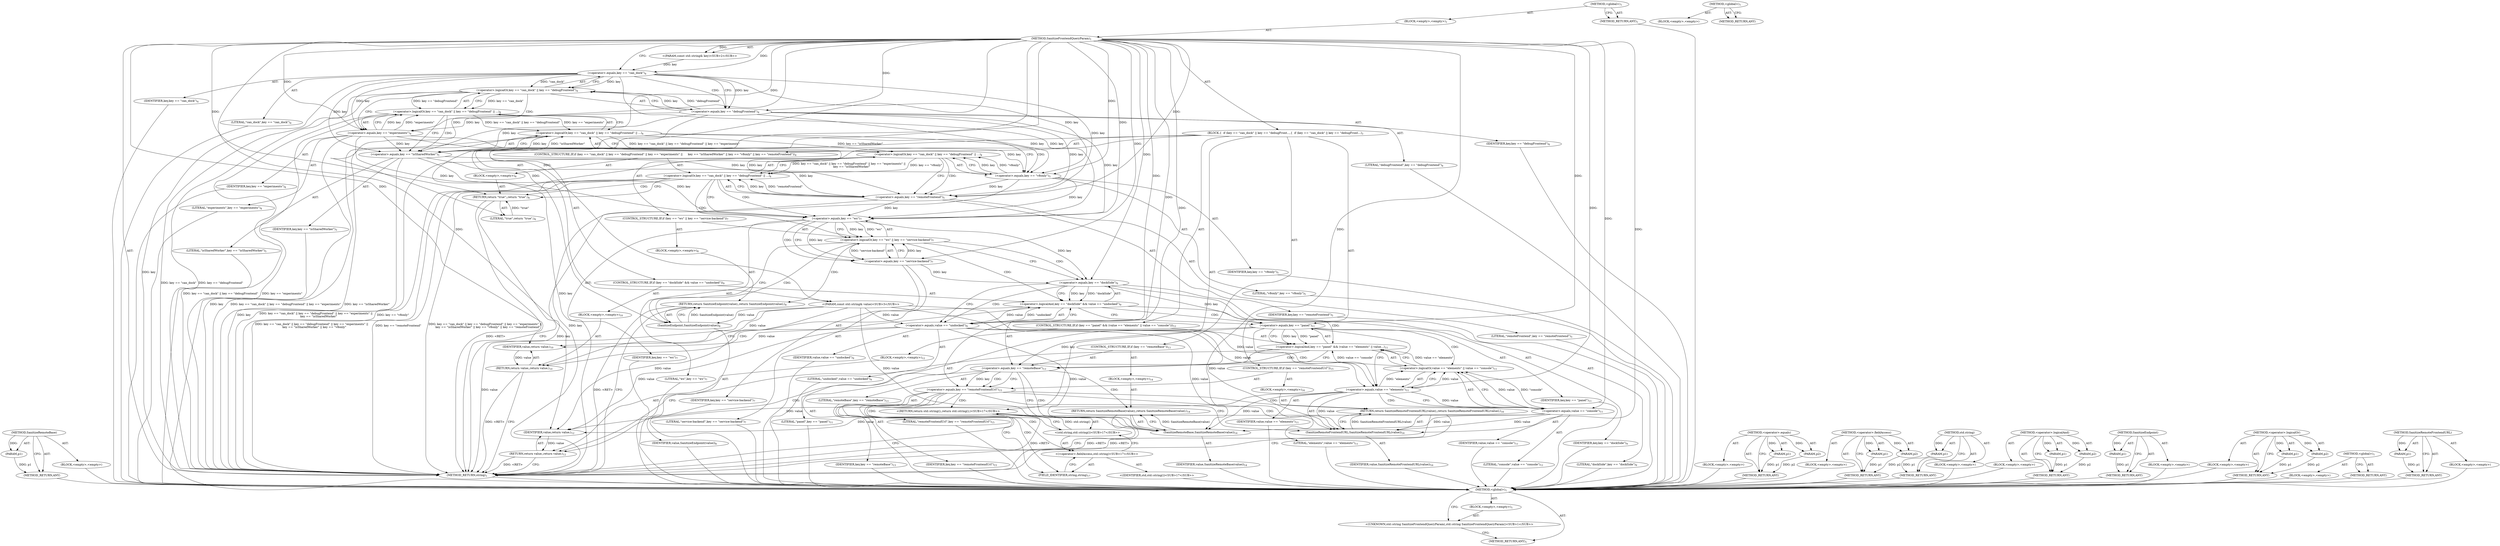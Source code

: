 digraph "&lt;global&gt;" {
vulnerable_160 [label=<(METHOD,SanitizeRemoteBase)>];
vulnerable_161 [label=<(PARAM,p1)>];
vulnerable_162 [label=<(BLOCK,&lt;empty&gt;,&lt;empty&gt;)>];
vulnerable_163 [label=<(METHOD_RETURN,ANY)>];
vulnerable_6 [label=<(METHOD,&lt;global&gt;)<SUB>1</SUB>>];
vulnerable_7 [label=<(BLOCK,&lt;empty&gt;,&lt;empty&gt;)<SUB>1</SUB>>];
vulnerable_8 [label=<(METHOD,SanitizeFrontendQueryParam)<SUB>1</SUB>>];
vulnerable_9 [label="<(PARAM,const std::string&amp; key)<SUB>2</SUB>>"];
vulnerable_10 [label="<(PARAM,const std::string&amp; value)<SUB>3</SUB>>"];
vulnerable_11 [label=<(BLOCK,{
  if (key == &quot;can_dock&quot; || key == &quot;debugFront...,{
  if (key == &quot;can_dock&quot; || key == &quot;debugFront...)<SUB>3</SUB>>];
vulnerable_12 [label=<(CONTROL_STRUCTURE,IF,if (key == &quot;can_dock&quot; || key == &quot;debugFrontend&quot; || key == &quot;experiments&quot; ||
      key == &quot;isSharedWorker&quot; || key == &quot;v8only&quot; || key == &quot;remoteFrontend&quot;))<SUB>4</SUB>>];
vulnerable_13 [label=<(&lt;operator&gt;.logicalOr,key == &quot;can_dock&quot; || key == &quot;debugFrontend&quot; || ...)<SUB>4</SUB>>];
vulnerable_14 [label=<(&lt;operator&gt;.logicalOr,key == &quot;can_dock&quot; || key == &quot;debugFrontend&quot; || ...)<SUB>4</SUB>>];
vulnerable_15 [label=<(&lt;operator&gt;.logicalOr,key == &quot;can_dock&quot; || key == &quot;debugFrontend&quot; || ...)<SUB>4</SUB>>];
vulnerable_16 [label=<(&lt;operator&gt;.logicalOr,key == &quot;can_dock&quot; || key == &quot;debugFrontend&quot; || ...)<SUB>4</SUB>>];
vulnerable_17 [label=<(&lt;operator&gt;.logicalOr,key == &quot;can_dock&quot; || key == &quot;debugFrontend&quot;)<SUB>4</SUB>>];
vulnerable_18 [label=<(&lt;operator&gt;.equals,key == &quot;can_dock&quot;)<SUB>4</SUB>>];
vulnerable_19 [label=<(IDENTIFIER,key,key == &quot;can_dock&quot;)<SUB>4</SUB>>];
vulnerable_20 [label=<(LITERAL,&quot;can_dock&quot;,key == &quot;can_dock&quot;)<SUB>4</SUB>>];
vulnerable_21 [label=<(&lt;operator&gt;.equals,key == &quot;debugFrontend&quot;)<SUB>4</SUB>>];
vulnerable_22 [label=<(IDENTIFIER,key,key == &quot;debugFrontend&quot;)<SUB>4</SUB>>];
vulnerable_23 [label=<(LITERAL,&quot;debugFrontend&quot;,key == &quot;debugFrontend&quot;)<SUB>4</SUB>>];
vulnerable_24 [label=<(&lt;operator&gt;.equals,key == &quot;experiments&quot;)<SUB>4</SUB>>];
vulnerable_25 [label=<(IDENTIFIER,key,key == &quot;experiments&quot;)<SUB>4</SUB>>];
vulnerable_26 [label=<(LITERAL,&quot;experiments&quot;,key == &quot;experiments&quot;)<SUB>4</SUB>>];
vulnerable_27 [label=<(&lt;operator&gt;.equals,key == &quot;isSharedWorker&quot;)<SUB>5</SUB>>];
vulnerable_28 [label=<(IDENTIFIER,key,key == &quot;isSharedWorker&quot;)<SUB>5</SUB>>];
vulnerable_29 [label=<(LITERAL,&quot;isSharedWorker&quot;,key == &quot;isSharedWorker&quot;)<SUB>5</SUB>>];
vulnerable_30 [label=<(&lt;operator&gt;.equals,key == &quot;v8only&quot;)<SUB>5</SUB>>];
vulnerable_31 [label=<(IDENTIFIER,key,key == &quot;v8only&quot;)<SUB>5</SUB>>];
vulnerable_32 [label=<(LITERAL,&quot;v8only&quot;,key == &quot;v8only&quot;)<SUB>5</SUB>>];
vulnerable_33 [label=<(&lt;operator&gt;.equals,key == &quot;remoteFrontend&quot;)<SUB>5</SUB>>];
vulnerable_34 [label=<(IDENTIFIER,key,key == &quot;remoteFrontend&quot;)<SUB>5</SUB>>];
vulnerable_35 [label=<(LITERAL,&quot;remoteFrontend&quot;,key == &quot;remoteFrontend&quot;)<SUB>5</SUB>>];
vulnerable_36 [label=<(BLOCK,&lt;empty&gt;,&lt;empty&gt;)<SUB>6</SUB>>];
vulnerable_37 [label=<(RETURN,return &quot;true&quot;;,return &quot;true&quot;;)<SUB>6</SUB>>];
vulnerable_38 [label=<(LITERAL,&quot;true&quot;,return &quot;true&quot;;)<SUB>6</SUB>>];
vulnerable_39 [label=<(CONTROL_STRUCTURE,IF,if (key == &quot;ws&quot; || key == &quot;service-backend&quot;))<SUB>7</SUB>>];
vulnerable_40 [label=<(&lt;operator&gt;.logicalOr,key == &quot;ws&quot; || key == &quot;service-backend&quot;)<SUB>7</SUB>>];
vulnerable_41 [label=<(&lt;operator&gt;.equals,key == &quot;ws&quot;)<SUB>7</SUB>>];
vulnerable_42 [label=<(IDENTIFIER,key,key == &quot;ws&quot;)<SUB>7</SUB>>];
vulnerable_43 [label=<(LITERAL,&quot;ws&quot;,key == &quot;ws&quot;)<SUB>7</SUB>>];
vulnerable_44 [label=<(&lt;operator&gt;.equals,key == &quot;service-backend&quot;)<SUB>7</SUB>>];
vulnerable_45 [label=<(IDENTIFIER,key,key == &quot;service-backend&quot;)<SUB>7</SUB>>];
vulnerable_46 [label=<(LITERAL,&quot;service-backend&quot;,key == &quot;service-backend&quot;)<SUB>7</SUB>>];
vulnerable_47 [label=<(BLOCK,&lt;empty&gt;,&lt;empty&gt;)<SUB>8</SUB>>];
vulnerable_48 [label=<(RETURN,return SanitizeEndpoint(value);,return SanitizeEndpoint(value);)<SUB>8</SUB>>];
vulnerable_49 [label=<(SanitizeEndpoint,SanitizeEndpoint(value))<SUB>8</SUB>>];
vulnerable_50 [label=<(IDENTIFIER,value,SanitizeEndpoint(value))<SUB>8</SUB>>];
vulnerable_51 [label=<(CONTROL_STRUCTURE,IF,if (key == &quot;dockSide&quot; &amp;&amp; value == &quot;undocked&quot;))<SUB>9</SUB>>];
vulnerable_52 [label=<(&lt;operator&gt;.logicalAnd,key == &quot;dockSide&quot; &amp;&amp; value == &quot;undocked&quot;)<SUB>9</SUB>>];
vulnerable_53 [label=<(&lt;operator&gt;.equals,key == &quot;dockSide&quot;)<SUB>9</SUB>>];
vulnerable_54 [label=<(IDENTIFIER,key,key == &quot;dockSide&quot;)<SUB>9</SUB>>];
vulnerable_55 [label=<(LITERAL,&quot;dockSide&quot;,key == &quot;dockSide&quot;)<SUB>9</SUB>>];
vulnerable_56 [label=<(&lt;operator&gt;.equals,value == &quot;undocked&quot;)<SUB>9</SUB>>];
vulnerable_57 [label=<(IDENTIFIER,value,value == &quot;undocked&quot;)<SUB>9</SUB>>];
vulnerable_58 [label=<(LITERAL,&quot;undocked&quot;,value == &quot;undocked&quot;)<SUB>9</SUB>>];
vulnerable_59 [label=<(BLOCK,&lt;empty&gt;,&lt;empty&gt;)<SUB>10</SUB>>];
vulnerable_60 [label=<(RETURN,return value;,return value;)<SUB>10</SUB>>];
vulnerable_61 [label=<(IDENTIFIER,value,return value;)<SUB>10</SUB>>];
vulnerable_62 [label=<(CONTROL_STRUCTURE,IF,if (key == &quot;panel&quot; &amp;&amp; (value == &quot;elements&quot; || value == &quot;console&quot;)))<SUB>11</SUB>>];
vulnerable_63 [label=<(&lt;operator&gt;.logicalAnd,key == &quot;panel&quot; &amp;&amp; (value == &quot;elements&quot; || value...)<SUB>11</SUB>>];
vulnerable_64 [label=<(&lt;operator&gt;.equals,key == &quot;panel&quot;)<SUB>11</SUB>>];
vulnerable_65 [label=<(IDENTIFIER,key,key == &quot;panel&quot;)<SUB>11</SUB>>];
vulnerable_66 [label=<(LITERAL,&quot;panel&quot;,key == &quot;panel&quot;)<SUB>11</SUB>>];
vulnerable_67 [label=<(&lt;operator&gt;.logicalOr,value == &quot;elements&quot; || value == &quot;console&quot;)<SUB>11</SUB>>];
vulnerable_68 [label=<(&lt;operator&gt;.equals,value == &quot;elements&quot;)<SUB>11</SUB>>];
vulnerable_69 [label=<(IDENTIFIER,value,value == &quot;elements&quot;)<SUB>11</SUB>>];
vulnerable_70 [label=<(LITERAL,&quot;elements&quot;,value == &quot;elements&quot;)<SUB>11</SUB>>];
vulnerable_71 [label=<(&lt;operator&gt;.equals,value == &quot;console&quot;)<SUB>11</SUB>>];
vulnerable_72 [label=<(IDENTIFIER,value,value == &quot;console&quot;)<SUB>11</SUB>>];
vulnerable_73 [label=<(LITERAL,&quot;console&quot;,value == &quot;console&quot;)<SUB>11</SUB>>];
vulnerable_74 [label=<(BLOCK,&lt;empty&gt;,&lt;empty&gt;)<SUB>12</SUB>>];
vulnerable_75 [label=<(RETURN,return value;,return value;)<SUB>12</SUB>>];
vulnerable_76 [label=<(IDENTIFIER,value,return value;)<SUB>12</SUB>>];
vulnerable_77 [label=<(CONTROL_STRUCTURE,IF,if (key == &quot;remoteBase&quot;))<SUB>13</SUB>>];
vulnerable_78 [label=<(&lt;operator&gt;.equals,key == &quot;remoteBase&quot;)<SUB>13</SUB>>];
vulnerable_79 [label=<(IDENTIFIER,key,key == &quot;remoteBase&quot;)<SUB>13</SUB>>];
vulnerable_80 [label=<(LITERAL,&quot;remoteBase&quot;,key == &quot;remoteBase&quot;)<SUB>13</SUB>>];
vulnerable_81 [label=<(BLOCK,&lt;empty&gt;,&lt;empty&gt;)<SUB>14</SUB>>];
vulnerable_82 [label=<(RETURN,return SanitizeRemoteBase(value);,return SanitizeRemoteBase(value);)<SUB>14</SUB>>];
vulnerable_83 [label=<(SanitizeRemoteBase,SanitizeRemoteBase(value))<SUB>14</SUB>>];
vulnerable_84 [label=<(IDENTIFIER,value,SanitizeRemoteBase(value))<SUB>14</SUB>>];
vulnerable_85 [label=<(CONTROL_STRUCTURE,IF,if (key == &quot;remoteFrontendUrl&quot;))<SUB>15</SUB>>];
vulnerable_86 [label=<(&lt;operator&gt;.equals,key == &quot;remoteFrontendUrl&quot;)<SUB>15</SUB>>];
vulnerable_87 [label=<(IDENTIFIER,key,key == &quot;remoteFrontendUrl&quot;)<SUB>15</SUB>>];
vulnerable_88 [label=<(LITERAL,&quot;remoteFrontendUrl&quot;,key == &quot;remoteFrontendUrl&quot;)<SUB>15</SUB>>];
vulnerable_89 [label=<(BLOCK,&lt;empty&gt;,&lt;empty&gt;)<SUB>16</SUB>>];
vulnerable_90 [label=<(RETURN,return SanitizeRemoteFrontendURL(value);,return SanitizeRemoteFrontendURL(value);)<SUB>16</SUB>>];
vulnerable_91 [label=<(SanitizeRemoteFrontendURL,SanitizeRemoteFrontendURL(value))<SUB>16</SUB>>];
vulnerable_92 [label=<(IDENTIFIER,value,SanitizeRemoteFrontendURL(value))<SUB>16</SUB>>];
vulnerable_93 [label="<(RETURN,return std::string();,return std::string();)<SUB>17</SUB>>"];
vulnerable_94 [label="<(std.string,std::string())<SUB>17</SUB>>"];
vulnerable_95 [label="<(&lt;operator&gt;.fieldAccess,std::string)<SUB>17</SUB>>"];
vulnerable_96 [label="<(IDENTIFIER,std,std::string())<SUB>17</SUB>>"];
vulnerable_97 [label=<(FIELD_IDENTIFIER,string,string)<SUB>17</SUB>>];
vulnerable_98 [label=<(METHOD_RETURN,string)<SUB>1</SUB>>];
vulnerable_100 [label=<(METHOD_RETURN,ANY)<SUB>1</SUB>>];
vulnerable_146 [label=<(METHOD,&lt;operator&gt;.equals)>];
vulnerable_147 [label=<(PARAM,p1)>];
vulnerable_148 [label=<(PARAM,p2)>];
vulnerable_149 [label=<(BLOCK,&lt;empty&gt;,&lt;empty&gt;)>];
vulnerable_150 [label=<(METHOD_RETURN,ANY)>];
vulnerable_172 [label=<(METHOD,&lt;operator&gt;.fieldAccess)>];
vulnerable_173 [label=<(PARAM,p1)>];
vulnerable_174 [label=<(PARAM,p2)>];
vulnerable_175 [label=<(BLOCK,&lt;empty&gt;,&lt;empty&gt;)>];
vulnerable_176 [label=<(METHOD_RETURN,ANY)>];
vulnerable_168 [label=<(METHOD,std.string)>];
vulnerable_169 [label=<(PARAM,p1)>];
vulnerable_170 [label=<(BLOCK,&lt;empty&gt;,&lt;empty&gt;)>];
vulnerable_171 [label=<(METHOD_RETURN,ANY)>];
vulnerable_155 [label=<(METHOD,&lt;operator&gt;.logicalAnd)>];
vulnerable_156 [label=<(PARAM,p1)>];
vulnerable_157 [label=<(PARAM,p2)>];
vulnerable_158 [label=<(BLOCK,&lt;empty&gt;,&lt;empty&gt;)>];
vulnerable_159 [label=<(METHOD_RETURN,ANY)>];
vulnerable_151 [label=<(METHOD,SanitizeEndpoint)>];
vulnerable_152 [label=<(PARAM,p1)>];
vulnerable_153 [label=<(BLOCK,&lt;empty&gt;,&lt;empty&gt;)>];
vulnerable_154 [label=<(METHOD_RETURN,ANY)>];
vulnerable_141 [label=<(METHOD,&lt;operator&gt;.logicalOr)>];
vulnerable_142 [label=<(PARAM,p1)>];
vulnerable_143 [label=<(PARAM,p2)>];
vulnerable_144 [label=<(BLOCK,&lt;empty&gt;,&lt;empty&gt;)>];
vulnerable_145 [label=<(METHOD_RETURN,ANY)>];
vulnerable_135 [label=<(METHOD,&lt;global&gt;)<SUB>1</SUB>>];
vulnerable_136 [label=<(BLOCK,&lt;empty&gt;,&lt;empty&gt;)>];
vulnerable_137 [label=<(METHOD_RETURN,ANY)>];
vulnerable_164 [label=<(METHOD,SanitizeRemoteFrontendURL)>];
vulnerable_165 [label=<(PARAM,p1)>];
vulnerable_166 [label=<(BLOCK,&lt;empty&gt;,&lt;empty&gt;)>];
vulnerable_167 [label=<(METHOD_RETURN,ANY)>];
fixed_6 [label=<(METHOD,&lt;global&gt;)<SUB>1</SUB>>];
fixed_7 [label=<(BLOCK,&lt;empty&gt;,&lt;empty&gt;)<SUB>1</SUB>>];
fixed_8 [label="<(UNKNOWN,std::string SanitizeFrontendQueryParam(,std::string SanitizeFrontendQueryParam()<SUB>1</SUB>>"];
fixed_9 [label=<(METHOD_RETURN,ANY)<SUB>1</SUB>>];
fixed_14 [label=<(METHOD,&lt;global&gt;)<SUB>1</SUB>>];
fixed_15 [label=<(BLOCK,&lt;empty&gt;,&lt;empty&gt;)>];
fixed_16 [label=<(METHOD_RETURN,ANY)>];
vulnerable_160 -> vulnerable_161  [key=0, label="AST: "];
vulnerable_160 -> vulnerable_161  [key=1, label="DDG: "];
vulnerable_160 -> vulnerable_162  [key=0, label="AST: "];
vulnerable_160 -> vulnerable_163  [key=0, label="AST: "];
vulnerable_160 -> vulnerable_163  [key=1, label="CFG: "];
vulnerable_161 -> vulnerable_163  [key=0, label="DDG: p1"];
vulnerable_162 -> fixed_6  [key=0];
vulnerable_163 -> fixed_6  [key=0];
vulnerable_6 -> vulnerable_7  [key=0, label="AST: "];
vulnerable_6 -> vulnerable_100  [key=0, label="AST: "];
vulnerable_6 -> vulnerable_100  [key=1, label="CFG: "];
vulnerable_7 -> vulnerable_8  [key=0, label="AST: "];
vulnerable_8 -> vulnerable_9  [key=0, label="AST: "];
vulnerable_8 -> vulnerable_9  [key=1, label="DDG: "];
vulnerable_8 -> vulnerable_10  [key=0, label="AST: "];
vulnerable_8 -> vulnerable_10  [key=1, label="DDG: "];
vulnerable_8 -> vulnerable_11  [key=0, label="AST: "];
vulnerable_8 -> vulnerable_98  [key=0, label="AST: "];
vulnerable_8 -> vulnerable_18  [key=0, label="CFG: "];
vulnerable_8 -> vulnerable_18  [key=1, label="DDG: "];
vulnerable_8 -> vulnerable_37  [key=0, label="DDG: "];
vulnerable_8 -> vulnerable_78  [key=0, label="DDG: "];
vulnerable_8 -> vulnerable_86  [key=0, label="DDG: "];
vulnerable_8 -> vulnerable_33  [key=0, label="DDG: "];
vulnerable_8 -> vulnerable_38  [key=0, label="DDG: "];
vulnerable_8 -> vulnerable_41  [key=0, label="DDG: "];
vulnerable_8 -> vulnerable_44  [key=0, label="DDG: "];
vulnerable_8 -> vulnerable_53  [key=0, label="DDG: "];
vulnerable_8 -> vulnerable_56  [key=0, label="DDG: "];
vulnerable_8 -> vulnerable_61  [key=0, label="DDG: "];
vulnerable_8 -> vulnerable_64  [key=0, label="DDG: "];
vulnerable_8 -> vulnerable_76  [key=0, label="DDG: "];
vulnerable_8 -> vulnerable_30  [key=0, label="DDG: "];
vulnerable_8 -> vulnerable_49  [key=0, label="DDG: "];
vulnerable_8 -> vulnerable_68  [key=0, label="DDG: "];
vulnerable_8 -> vulnerable_71  [key=0, label="DDG: "];
vulnerable_8 -> vulnerable_83  [key=0, label="DDG: "];
vulnerable_8 -> vulnerable_91  [key=0, label="DDG: "];
vulnerable_8 -> vulnerable_27  [key=0, label="DDG: "];
vulnerable_8 -> vulnerable_24  [key=0, label="DDG: "];
vulnerable_8 -> vulnerable_21  [key=0, label="DDG: "];
vulnerable_9 -> vulnerable_18  [key=0, label="DDG: key"];
vulnerable_10 -> vulnerable_98  [key=0, label="DDG: value"];
vulnerable_10 -> vulnerable_56  [key=0, label="DDG: value"];
vulnerable_10 -> vulnerable_61  [key=0, label="DDG: value"];
vulnerable_10 -> vulnerable_76  [key=0, label="DDG: value"];
vulnerable_10 -> vulnerable_49  [key=0, label="DDG: value"];
vulnerable_10 -> vulnerable_68  [key=0, label="DDG: value"];
vulnerable_10 -> vulnerable_83  [key=0, label="DDG: value"];
vulnerable_10 -> vulnerable_91  [key=0, label="DDG: value"];
vulnerable_11 -> vulnerable_12  [key=0, label="AST: "];
vulnerable_11 -> vulnerable_39  [key=0, label="AST: "];
vulnerable_11 -> vulnerable_51  [key=0, label="AST: "];
vulnerable_11 -> vulnerable_62  [key=0, label="AST: "];
vulnerable_11 -> vulnerable_77  [key=0, label="AST: "];
vulnerable_11 -> vulnerable_85  [key=0, label="AST: "];
vulnerable_11 -> vulnerable_93  [key=0, label="AST: "];
vulnerable_12 -> vulnerable_13  [key=0, label="AST: "];
vulnerable_12 -> vulnerable_36  [key=0, label="AST: "];
vulnerable_13 -> vulnerable_14  [key=0, label="AST: "];
vulnerable_13 -> vulnerable_33  [key=0, label="AST: "];
vulnerable_13 -> vulnerable_37  [key=0, label="CFG: "];
vulnerable_13 -> vulnerable_37  [key=1, label="CDG: "];
vulnerable_13 -> vulnerable_41  [key=0, label="CFG: "];
vulnerable_13 -> vulnerable_41  [key=1, label="CDG: "];
vulnerable_13 -> vulnerable_98  [key=0, label="DDG: key == &quot;can_dock&quot; || key == &quot;debugFrontend&quot; || key == &quot;experiments&quot; ||
      key == &quot;isSharedWorker&quot; || key == &quot;v8only&quot;"];
vulnerable_13 -> vulnerable_98  [key=1, label="DDG: key == &quot;remoteFrontend&quot;"];
vulnerable_13 -> vulnerable_98  [key=2, label="DDG: key == &quot;can_dock&quot; || key == &quot;debugFrontend&quot; || key == &quot;experiments&quot; ||
      key == &quot;isSharedWorker&quot; || key == &quot;v8only&quot; || key == &quot;remoteFrontend&quot;"];
vulnerable_13 -> vulnerable_40  [key=0, label="CDG: "];
vulnerable_14 -> vulnerable_15  [key=0, label="AST: "];
vulnerable_14 -> vulnerable_30  [key=0, label="AST: "];
vulnerable_14 -> vulnerable_13  [key=0, label="CFG: "];
vulnerable_14 -> vulnerable_13  [key=1, label="DDG: key == &quot;can_dock&quot; || key == &quot;debugFrontend&quot; || key == &quot;experiments&quot; ||
      key == &quot;isSharedWorker&quot;"];
vulnerable_14 -> vulnerable_13  [key=2, label="DDG: key == &quot;v8only&quot;"];
vulnerable_14 -> vulnerable_33  [key=0, label="CFG: "];
vulnerable_14 -> vulnerable_33  [key=1, label="CDG: "];
vulnerable_14 -> vulnerable_98  [key=0, label="DDG: key == &quot;can_dock&quot; || key == &quot;debugFrontend&quot; || key == &quot;experiments&quot; ||
      key == &quot;isSharedWorker&quot;"];
vulnerable_14 -> vulnerable_98  [key=1, label="DDG: key == &quot;v8only&quot;"];
vulnerable_15 -> vulnerable_16  [key=0, label="AST: "];
vulnerable_15 -> vulnerable_27  [key=0, label="AST: "];
vulnerable_15 -> vulnerable_14  [key=0, label="CFG: "];
vulnerable_15 -> vulnerable_14  [key=1, label="DDG: key == &quot;can_dock&quot; || key == &quot;debugFrontend&quot; || key == &quot;experiments&quot;"];
vulnerable_15 -> vulnerable_14  [key=2, label="DDG: key == &quot;isSharedWorker&quot;"];
vulnerable_15 -> vulnerable_30  [key=0, label="CFG: "];
vulnerable_15 -> vulnerable_30  [key=1, label="CDG: "];
vulnerable_15 -> vulnerable_98  [key=0, label="DDG: key == &quot;can_dock&quot; || key == &quot;debugFrontend&quot; || key == &quot;experiments&quot;"];
vulnerable_15 -> vulnerable_98  [key=1, label="DDG: key == &quot;isSharedWorker&quot;"];
vulnerable_16 -> vulnerable_17  [key=0, label="AST: "];
vulnerable_16 -> vulnerable_24  [key=0, label="AST: "];
vulnerable_16 -> vulnerable_15  [key=0, label="CFG: "];
vulnerable_16 -> vulnerable_15  [key=1, label="DDG: key == &quot;can_dock&quot; || key == &quot;debugFrontend&quot;"];
vulnerable_16 -> vulnerable_15  [key=2, label="DDG: key == &quot;experiments&quot;"];
vulnerable_16 -> vulnerable_27  [key=0, label="CFG: "];
vulnerable_16 -> vulnerable_27  [key=1, label="CDG: "];
vulnerable_16 -> vulnerable_98  [key=0, label="DDG: key == &quot;can_dock&quot; || key == &quot;debugFrontend&quot;"];
vulnerable_16 -> vulnerable_98  [key=1, label="DDG: key == &quot;experiments&quot;"];
vulnerable_17 -> vulnerable_18  [key=0, label="AST: "];
vulnerable_17 -> vulnerable_21  [key=0, label="AST: "];
vulnerable_17 -> vulnerable_16  [key=0, label="CFG: "];
vulnerable_17 -> vulnerable_16  [key=1, label="DDG: key == &quot;can_dock&quot;"];
vulnerable_17 -> vulnerable_16  [key=2, label="DDG: key == &quot;debugFrontend&quot;"];
vulnerable_17 -> vulnerable_24  [key=0, label="CFG: "];
vulnerable_17 -> vulnerable_24  [key=1, label="CDG: "];
vulnerable_17 -> vulnerable_98  [key=0, label="DDG: key == &quot;can_dock&quot;"];
vulnerable_17 -> vulnerable_98  [key=1, label="DDG: key == &quot;debugFrontend&quot;"];
vulnerable_18 -> vulnerable_19  [key=0, label="AST: "];
vulnerable_18 -> vulnerable_20  [key=0, label="AST: "];
vulnerable_18 -> vulnerable_17  [key=0, label="CFG: "];
vulnerable_18 -> vulnerable_17  [key=1, label="DDG: key"];
vulnerable_18 -> vulnerable_17  [key=2, label="DDG: &quot;can_dock&quot;"];
vulnerable_18 -> vulnerable_21  [key=0, label="CFG: "];
vulnerable_18 -> vulnerable_21  [key=1, label="DDG: key"];
vulnerable_18 -> vulnerable_21  [key=2, label="CDG: "];
vulnerable_18 -> vulnerable_98  [key=0, label="DDG: key"];
vulnerable_18 -> vulnerable_33  [key=0, label="DDG: key"];
vulnerable_18 -> vulnerable_41  [key=0, label="DDG: key"];
vulnerable_18 -> vulnerable_30  [key=0, label="DDG: key"];
vulnerable_18 -> vulnerable_27  [key=0, label="DDG: key"];
vulnerable_18 -> vulnerable_24  [key=0, label="DDG: key"];
vulnerable_19 -> fixed_6  [key=0];
vulnerable_20 -> fixed_6  [key=0];
vulnerable_21 -> vulnerable_22  [key=0, label="AST: "];
vulnerable_21 -> vulnerable_23  [key=0, label="AST: "];
vulnerable_21 -> vulnerable_17  [key=0, label="CFG: "];
vulnerable_21 -> vulnerable_17  [key=1, label="DDG: key"];
vulnerable_21 -> vulnerable_17  [key=2, label="DDG: &quot;debugFrontend&quot;"];
vulnerable_21 -> vulnerable_98  [key=0, label="DDG: key"];
vulnerable_21 -> vulnerable_33  [key=0, label="DDG: key"];
vulnerable_21 -> vulnerable_41  [key=0, label="DDG: key"];
vulnerable_21 -> vulnerable_30  [key=0, label="DDG: key"];
vulnerable_21 -> vulnerable_27  [key=0, label="DDG: key"];
vulnerable_21 -> vulnerable_24  [key=0, label="DDG: key"];
vulnerable_22 -> fixed_6  [key=0];
vulnerable_23 -> fixed_6  [key=0];
vulnerable_24 -> vulnerable_25  [key=0, label="AST: "];
vulnerable_24 -> vulnerable_26  [key=0, label="AST: "];
vulnerable_24 -> vulnerable_16  [key=0, label="CFG: "];
vulnerable_24 -> vulnerable_16  [key=1, label="DDG: key"];
vulnerable_24 -> vulnerable_16  [key=2, label="DDG: &quot;experiments&quot;"];
vulnerable_24 -> vulnerable_98  [key=0, label="DDG: key"];
vulnerable_24 -> vulnerable_33  [key=0, label="DDG: key"];
vulnerable_24 -> vulnerable_41  [key=0, label="DDG: key"];
vulnerable_24 -> vulnerable_30  [key=0, label="DDG: key"];
vulnerable_24 -> vulnerable_27  [key=0, label="DDG: key"];
vulnerable_25 -> fixed_6  [key=0];
vulnerable_26 -> fixed_6  [key=0];
vulnerable_27 -> vulnerable_28  [key=0, label="AST: "];
vulnerable_27 -> vulnerable_29  [key=0, label="AST: "];
vulnerable_27 -> vulnerable_15  [key=0, label="CFG: "];
vulnerable_27 -> vulnerable_15  [key=1, label="DDG: key"];
vulnerable_27 -> vulnerable_15  [key=2, label="DDG: &quot;isSharedWorker&quot;"];
vulnerable_27 -> vulnerable_98  [key=0, label="DDG: key"];
vulnerable_27 -> vulnerable_33  [key=0, label="DDG: key"];
vulnerable_27 -> vulnerable_41  [key=0, label="DDG: key"];
vulnerable_27 -> vulnerable_30  [key=0, label="DDG: key"];
vulnerable_28 -> fixed_6  [key=0];
vulnerable_29 -> fixed_6  [key=0];
vulnerable_30 -> vulnerable_31  [key=0, label="AST: "];
vulnerable_30 -> vulnerable_32  [key=0, label="AST: "];
vulnerable_30 -> vulnerable_14  [key=0, label="CFG: "];
vulnerable_30 -> vulnerable_14  [key=1, label="DDG: key"];
vulnerable_30 -> vulnerable_14  [key=2, label="DDG: &quot;v8only&quot;"];
vulnerable_30 -> vulnerable_98  [key=0, label="DDG: key"];
vulnerable_30 -> vulnerable_33  [key=0, label="DDG: key"];
vulnerable_30 -> vulnerable_41  [key=0, label="DDG: key"];
vulnerable_31 -> fixed_6  [key=0];
vulnerable_32 -> fixed_6  [key=0];
vulnerable_33 -> vulnerable_34  [key=0, label="AST: "];
vulnerable_33 -> vulnerable_35  [key=0, label="AST: "];
vulnerable_33 -> vulnerable_13  [key=0, label="CFG: "];
vulnerable_33 -> vulnerable_13  [key=1, label="DDG: key"];
vulnerable_33 -> vulnerable_13  [key=2, label="DDG: &quot;remoteFrontend&quot;"];
vulnerable_33 -> vulnerable_98  [key=0, label="DDG: key"];
vulnerable_33 -> vulnerable_41  [key=0, label="DDG: key"];
vulnerable_34 -> fixed_6  [key=0];
vulnerable_35 -> fixed_6  [key=0];
vulnerable_36 -> vulnerable_37  [key=0, label="AST: "];
vulnerable_37 -> vulnerable_38  [key=0, label="AST: "];
vulnerable_37 -> vulnerable_98  [key=0, label="CFG: "];
vulnerable_37 -> vulnerable_98  [key=1, label="DDG: &lt;RET&gt;"];
vulnerable_38 -> vulnerable_37  [key=0, label="DDG: &quot;true&quot;"];
vulnerable_39 -> vulnerable_40  [key=0, label="AST: "];
vulnerable_39 -> vulnerable_47  [key=0, label="AST: "];
vulnerable_40 -> vulnerable_41  [key=0, label="AST: "];
vulnerable_40 -> vulnerable_44  [key=0, label="AST: "];
vulnerable_40 -> vulnerable_49  [key=0, label="CFG: "];
vulnerable_40 -> vulnerable_49  [key=1, label="CDG: "];
vulnerable_40 -> vulnerable_53  [key=0, label="CFG: "];
vulnerable_40 -> vulnerable_53  [key=1, label="CDG: "];
vulnerable_40 -> vulnerable_48  [key=0, label="CDG: "];
vulnerable_40 -> vulnerable_52  [key=0, label="CDG: "];
vulnerable_41 -> vulnerable_42  [key=0, label="AST: "];
vulnerable_41 -> vulnerable_43  [key=0, label="AST: "];
vulnerable_41 -> vulnerable_40  [key=0, label="CFG: "];
vulnerable_41 -> vulnerable_40  [key=1, label="DDG: key"];
vulnerable_41 -> vulnerable_40  [key=2, label="DDG: &quot;ws&quot;"];
vulnerable_41 -> vulnerable_44  [key=0, label="CFG: "];
vulnerable_41 -> vulnerable_44  [key=1, label="DDG: key"];
vulnerable_41 -> vulnerable_44  [key=2, label="CDG: "];
vulnerable_41 -> vulnerable_53  [key=0, label="DDG: key"];
vulnerable_42 -> fixed_6  [key=0];
vulnerable_43 -> fixed_6  [key=0];
vulnerable_44 -> vulnerable_45  [key=0, label="AST: "];
vulnerable_44 -> vulnerable_46  [key=0, label="AST: "];
vulnerable_44 -> vulnerable_40  [key=0, label="CFG: "];
vulnerable_44 -> vulnerable_40  [key=1, label="DDG: key"];
vulnerable_44 -> vulnerable_40  [key=2, label="DDG: &quot;service-backend&quot;"];
vulnerable_44 -> vulnerable_53  [key=0, label="DDG: key"];
vulnerable_45 -> fixed_6  [key=0];
vulnerable_46 -> fixed_6  [key=0];
vulnerable_47 -> vulnerable_48  [key=0, label="AST: "];
vulnerable_48 -> vulnerable_49  [key=0, label="AST: "];
vulnerable_48 -> vulnerable_98  [key=0, label="CFG: "];
vulnerable_48 -> vulnerable_98  [key=1, label="DDG: &lt;RET&gt;"];
vulnerable_49 -> vulnerable_50  [key=0, label="AST: "];
vulnerable_49 -> vulnerable_48  [key=0, label="CFG: "];
vulnerable_49 -> vulnerable_48  [key=1, label="DDG: SanitizeEndpoint(value)"];
vulnerable_50 -> fixed_6  [key=0];
vulnerable_51 -> vulnerable_52  [key=0, label="AST: "];
vulnerable_51 -> vulnerable_59  [key=0, label="AST: "];
vulnerable_52 -> vulnerable_53  [key=0, label="AST: "];
vulnerable_52 -> vulnerable_56  [key=0, label="AST: "];
vulnerable_52 -> vulnerable_60  [key=0, label="CFG: "];
vulnerable_52 -> vulnerable_60  [key=1, label="CDG: "];
vulnerable_52 -> vulnerable_64  [key=0, label="CFG: "];
vulnerable_52 -> vulnerable_64  [key=1, label="CDG: "];
vulnerable_52 -> vulnerable_63  [key=0, label="CDG: "];
vulnerable_53 -> vulnerable_54  [key=0, label="AST: "];
vulnerable_53 -> vulnerable_55  [key=0, label="AST: "];
vulnerable_53 -> vulnerable_52  [key=0, label="CFG: "];
vulnerable_53 -> vulnerable_52  [key=1, label="DDG: key"];
vulnerable_53 -> vulnerable_52  [key=2, label="DDG: &quot;dockSide&quot;"];
vulnerable_53 -> vulnerable_56  [key=0, label="CFG: "];
vulnerable_53 -> vulnerable_56  [key=1, label="CDG: "];
vulnerable_53 -> vulnerable_64  [key=0, label="DDG: key"];
vulnerable_54 -> fixed_6  [key=0];
vulnerable_55 -> fixed_6  [key=0];
vulnerable_56 -> vulnerable_57  [key=0, label="AST: "];
vulnerable_56 -> vulnerable_58  [key=0, label="AST: "];
vulnerable_56 -> vulnerable_52  [key=0, label="CFG: "];
vulnerable_56 -> vulnerable_52  [key=1, label="DDG: value"];
vulnerable_56 -> vulnerable_52  [key=2, label="DDG: &quot;undocked&quot;"];
vulnerable_56 -> vulnerable_61  [key=0, label="DDG: value"];
vulnerable_56 -> vulnerable_76  [key=0, label="DDG: value"];
vulnerable_56 -> vulnerable_68  [key=0, label="DDG: value"];
vulnerable_56 -> vulnerable_83  [key=0, label="DDG: value"];
vulnerable_56 -> vulnerable_91  [key=0, label="DDG: value"];
vulnerable_57 -> fixed_6  [key=0];
vulnerable_58 -> fixed_6  [key=0];
vulnerable_59 -> vulnerable_60  [key=0, label="AST: "];
vulnerable_60 -> vulnerable_61  [key=0, label="AST: "];
vulnerable_60 -> vulnerable_98  [key=0, label="CFG: "];
vulnerable_60 -> vulnerable_98  [key=1, label="DDG: &lt;RET&gt;"];
vulnerable_61 -> vulnerable_60  [key=0, label="DDG: value"];
vulnerable_62 -> vulnerable_63  [key=0, label="AST: "];
vulnerable_62 -> vulnerable_74  [key=0, label="AST: "];
vulnerable_63 -> vulnerable_64  [key=0, label="AST: "];
vulnerable_63 -> vulnerable_67  [key=0, label="AST: "];
vulnerable_63 -> vulnerable_75  [key=0, label="CFG: "];
vulnerable_63 -> vulnerable_75  [key=1, label="CDG: "];
vulnerable_63 -> vulnerable_78  [key=0, label="CFG: "];
vulnerable_63 -> vulnerable_78  [key=1, label="CDG: "];
vulnerable_64 -> vulnerable_65  [key=0, label="AST: "];
vulnerable_64 -> vulnerable_66  [key=0, label="AST: "];
vulnerable_64 -> vulnerable_63  [key=0, label="CFG: "];
vulnerable_64 -> vulnerable_63  [key=1, label="DDG: key"];
vulnerable_64 -> vulnerable_63  [key=2, label="DDG: &quot;panel&quot;"];
vulnerable_64 -> vulnerable_68  [key=0, label="CFG: "];
vulnerable_64 -> vulnerable_68  [key=1, label="CDG: "];
vulnerable_64 -> vulnerable_78  [key=0, label="DDG: key"];
vulnerable_64 -> vulnerable_67  [key=0, label="CDG: "];
vulnerable_65 -> fixed_6  [key=0];
vulnerable_66 -> fixed_6  [key=0];
vulnerable_67 -> vulnerable_68  [key=0, label="AST: "];
vulnerable_67 -> vulnerable_71  [key=0, label="AST: "];
vulnerable_67 -> vulnerable_63  [key=0, label="CFG: "];
vulnerable_67 -> vulnerable_63  [key=1, label="DDG: value == &quot;elements&quot;"];
vulnerable_67 -> vulnerable_63  [key=2, label="DDG: value == &quot;console&quot;"];
vulnerable_68 -> vulnerable_69  [key=0, label="AST: "];
vulnerable_68 -> vulnerable_70  [key=0, label="AST: "];
vulnerable_68 -> vulnerable_67  [key=0, label="CFG: "];
vulnerable_68 -> vulnerable_67  [key=1, label="DDG: value"];
vulnerable_68 -> vulnerable_67  [key=2, label="DDG: &quot;elements&quot;"];
vulnerable_68 -> vulnerable_71  [key=0, label="CFG: "];
vulnerable_68 -> vulnerable_71  [key=1, label="DDG: value"];
vulnerable_68 -> vulnerable_71  [key=2, label="CDG: "];
vulnerable_68 -> vulnerable_76  [key=0, label="DDG: value"];
vulnerable_68 -> vulnerable_83  [key=0, label="DDG: value"];
vulnerable_68 -> vulnerable_91  [key=0, label="DDG: value"];
vulnerable_69 -> fixed_6  [key=0];
vulnerable_70 -> fixed_6  [key=0];
vulnerable_71 -> vulnerable_72  [key=0, label="AST: "];
vulnerable_71 -> vulnerable_73  [key=0, label="AST: "];
vulnerable_71 -> vulnerable_67  [key=0, label="CFG: "];
vulnerable_71 -> vulnerable_67  [key=1, label="DDG: value"];
vulnerable_71 -> vulnerable_67  [key=2, label="DDG: &quot;console&quot;"];
vulnerable_71 -> vulnerable_76  [key=0, label="DDG: value"];
vulnerable_71 -> vulnerable_83  [key=0, label="DDG: value"];
vulnerable_71 -> vulnerable_91  [key=0, label="DDG: value"];
vulnerable_72 -> fixed_6  [key=0];
vulnerable_73 -> fixed_6  [key=0];
vulnerable_74 -> vulnerable_75  [key=0, label="AST: "];
vulnerable_75 -> vulnerable_76  [key=0, label="AST: "];
vulnerable_75 -> vulnerable_98  [key=0, label="CFG: "];
vulnerable_75 -> vulnerable_98  [key=1, label="DDG: &lt;RET&gt;"];
vulnerable_76 -> vulnerable_75  [key=0, label="DDG: value"];
vulnerable_77 -> vulnerable_78  [key=0, label="AST: "];
vulnerable_77 -> vulnerable_81  [key=0, label="AST: "];
vulnerable_78 -> vulnerable_79  [key=0, label="AST: "];
vulnerable_78 -> vulnerable_80  [key=0, label="AST: "];
vulnerable_78 -> vulnerable_83  [key=0, label="CFG: "];
vulnerable_78 -> vulnerable_83  [key=1, label="CDG: "];
vulnerable_78 -> vulnerable_86  [key=0, label="CFG: "];
vulnerable_78 -> vulnerable_86  [key=1, label="DDG: key"];
vulnerable_78 -> vulnerable_86  [key=2, label="CDG: "];
vulnerable_78 -> vulnerable_82  [key=0, label="CDG: "];
vulnerable_79 -> fixed_6  [key=0];
vulnerable_80 -> fixed_6  [key=0];
vulnerable_81 -> vulnerable_82  [key=0, label="AST: "];
vulnerable_82 -> vulnerable_83  [key=0, label="AST: "];
vulnerable_82 -> vulnerable_98  [key=0, label="CFG: "];
vulnerable_82 -> vulnerable_98  [key=1, label="DDG: &lt;RET&gt;"];
vulnerable_83 -> vulnerable_84  [key=0, label="AST: "];
vulnerable_83 -> vulnerable_82  [key=0, label="CFG: "];
vulnerable_83 -> vulnerable_82  [key=1, label="DDG: SanitizeRemoteBase(value)"];
vulnerable_84 -> fixed_6  [key=0];
vulnerable_85 -> vulnerable_86  [key=0, label="AST: "];
vulnerable_85 -> vulnerable_89  [key=0, label="AST: "];
vulnerable_86 -> vulnerable_87  [key=0, label="AST: "];
vulnerable_86 -> vulnerable_88  [key=0, label="AST: "];
vulnerable_86 -> vulnerable_91  [key=0, label="CFG: "];
vulnerable_86 -> vulnerable_91  [key=1, label="CDG: "];
vulnerable_86 -> vulnerable_97  [key=0, label="CFG: "];
vulnerable_86 -> vulnerable_97  [key=1, label="CDG: "];
vulnerable_86 -> vulnerable_94  [key=0, label="CDG: "];
vulnerable_86 -> vulnerable_95  [key=0, label="CDG: "];
vulnerable_86 -> vulnerable_93  [key=0, label="CDG: "];
vulnerable_86 -> vulnerable_90  [key=0, label="CDG: "];
vulnerable_87 -> fixed_6  [key=0];
vulnerable_88 -> fixed_6  [key=0];
vulnerable_89 -> vulnerable_90  [key=0, label="AST: "];
vulnerable_90 -> vulnerable_91  [key=0, label="AST: "];
vulnerable_90 -> vulnerable_98  [key=0, label="CFG: "];
vulnerable_90 -> vulnerable_98  [key=1, label="DDG: &lt;RET&gt;"];
vulnerable_91 -> vulnerable_92  [key=0, label="AST: "];
vulnerable_91 -> vulnerable_90  [key=0, label="CFG: "];
vulnerable_91 -> vulnerable_90  [key=1, label="DDG: SanitizeRemoteFrontendURL(value)"];
vulnerable_92 -> fixed_6  [key=0];
vulnerable_93 -> vulnerable_94  [key=0, label="AST: "];
vulnerable_93 -> vulnerable_98  [key=0, label="CFG: "];
vulnerable_93 -> vulnerable_98  [key=1, label="DDG: &lt;RET&gt;"];
vulnerable_94 -> vulnerable_95  [key=0, label="AST: "];
vulnerable_94 -> vulnerable_93  [key=0, label="CFG: "];
vulnerable_94 -> vulnerable_93  [key=1, label="DDG: std::string()"];
vulnerable_95 -> vulnerable_96  [key=0, label="AST: "];
vulnerable_95 -> vulnerable_97  [key=0, label="AST: "];
vulnerable_95 -> vulnerable_94  [key=0, label="CFG: "];
vulnerable_96 -> fixed_6  [key=0];
vulnerable_97 -> vulnerable_95  [key=0, label="CFG: "];
vulnerable_98 -> fixed_6  [key=0];
vulnerable_100 -> fixed_6  [key=0];
vulnerable_146 -> vulnerable_147  [key=0, label="AST: "];
vulnerable_146 -> vulnerable_147  [key=1, label="DDG: "];
vulnerable_146 -> vulnerable_149  [key=0, label="AST: "];
vulnerable_146 -> vulnerable_148  [key=0, label="AST: "];
vulnerable_146 -> vulnerable_148  [key=1, label="DDG: "];
vulnerable_146 -> vulnerable_150  [key=0, label="AST: "];
vulnerable_146 -> vulnerable_150  [key=1, label="CFG: "];
vulnerable_147 -> vulnerable_150  [key=0, label="DDG: p1"];
vulnerable_148 -> vulnerable_150  [key=0, label="DDG: p2"];
vulnerable_149 -> fixed_6  [key=0];
vulnerable_150 -> fixed_6  [key=0];
vulnerable_172 -> vulnerable_173  [key=0, label="AST: "];
vulnerable_172 -> vulnerable_173  [key=1, label="DDG: "];
vulnerable_172 -> vulnerable_175  [key=0, label="AST: "];
vulnerable_172 -> vulnerable_174  [key=0, label="AST: "];
vulnerable_172 -> vulnerable_174  [key=1, label="DDG: "];
vulnerable_172 -> vulnerable_176  [key=0, label="AST: "];
vulnerable_172 -> vulnerable_176  [key=1, label="CFG: "];
vulnerable_173 -> vulnerable_176  [key=0, label="DDG: p1"];
vulnerable_174 -> vulnerable_176  [key=0, label="DDG: p2"];
vulnerable_175 -> fixed_6  [key=0];
vulnerable_176 -> fixed_6  [key=0];
vulnerable_168 -> vulnerable_169  [key=0, label="AST: "];
vulnerable_168 -> vulnerable_169  [key=1, label="DDG: "];
vulnerable_168 -> vulnerable_170  [key=0, label="AST: "];
vulnerable_168 -> vulnerable_171  [key=0, label="AST: "];
vulnerable_168 -> vulnerable_171  [key=1, label="CFG: "];
vulnerable_169 -> vulnerable_171  [key=0, label="DDG: p1"];
vulnerable_170 -> fixed_6  [key=0];
vulnerable_171 -> fixed_6  [key=0];
vulnerable_155 -> vulnerable_156  [key=0, label="AST: "];
vulnerable_155 -> vulnerable_156  [key=1, label="DDG: "];
vulnerable_155 -> vulnerable_158  [key=0, label="AST: "];
vulnerable_155 -> vulnerable_157  [key=0, label="AST: "];
vulnerable_155 -> vulnerable_157  [key=1, label="DDG: "];
vulnerable_155 -> vulnerable_159  [key=0, label="AST: "];
vulnerable_155 -> vulnerable_159  [key=1, label="CFG: "];
vulnerable_156 -> vulnerable_159  [key=0, label="DDG: p1"];
vulnerable_157 -> vulnerable_159  [key=0, label="DDG: p2"];
vulnerable_158 -> fixed_6  [key=0];
vulnerable_159 -> fixed_6  [key=0];
vulnerable_151 -> vulnerable_152  [key=0, label="AST: "];
vulnerable_151 -> vulnerable_152  [key=1, label="DDG: "];
vulnerable_151 -> vulnerable_153  [key=0, label="AST: "];
vulnerable_151 -> vulnerable_154  [key=0, label="AST: "];
vulnerable_151 -> vulnerable_154  [key=1, label="CFG: "];
vulnerable_152 -> vulnerable_154  [key=0, label="DDG: p1"];
vulnerable_153 -> fixed_6  [key=0];
vulnerable_154 -> fixed_6  [key=0];
vulnerable_141 -> vulnerable_142  [key=0, label="AST: "];
vulnerable_141 -> vulnerable_142  [key=1, label="DDG: "];
vulnerable_141 -> vulnerable_144  [key=0, label="AST: "];
vulnerable_141 -> vulnerable_143  [key=0, label="AST: "];
vulnerable_141 -> vulnerable_143  [key=1, label="DDG: "];
vulnerable_141 -> vulnerable_145  [key=0, label="AST: "];
vulnerable_141 -> vulnerable_145  [key=1, label="CFG: "];
vulnerable_142 -> vulnerable_145  [key=0, label="DDG: p1"];
vulnerable_143 -> vulnerable_145  [key=0, label="DDG: p2"];
vulnerable_144 -> fixed_6  [key=0];
vulnerable_145 -> fixed_6  [key=0];
vulnerable_135 -> vulnerable_136  [key=0, label="AST: "];
vulnerable_135 -> vulnerable_137  [key=0, label="AST: "];
vulnerable_135 -> vulnerable_137  [key=1, label="CFG: "];
vulnerable_136 -> fixed_6  [key=0];
vulnerable_137 -> fixed_6  [key=0];
vulnerable_164 -> vulnerable_165  [key=0, label="AST: "];
vulnerable_164 -> vulnerable_165  [key=1, label="DDG: "];
vulnerable_164 -> vulnerable_166  [key=0, label="AST: "];
vulnerable_164 -> vulnerable_167  [key=0, label="AST: "];
vulnerable_164 -> vulnerable_167  [key=1, label="CFG: "];
vulnerable_165 -> vulnerable_167  [key=0, label="DDG: p1"];
vulnerable_166 -> fixed_6  [key=0];
vulnerable_167 -> fixed_6  [key=0];
fixed_6 -> fixed_7  [key=0, label="AST: "];
fixed_6 -> fixed_9  [key=0, label="AST: "];
fixed_6 -> fixed_8  [key=0, label="CFG: "];
fixed_7 -> fixed_8  [key=0, label="AST: "];
fixed_8 -> fixed_9  [key=0, label="CFG: "];
fixed_14 -> fixed_15  [key=0, label="AST: "];
fixed_14 -> fixed_16  [key=0, label="AST: "];
fixed_14 -> fixed_16  [key=1, label="CFG: "];
}
